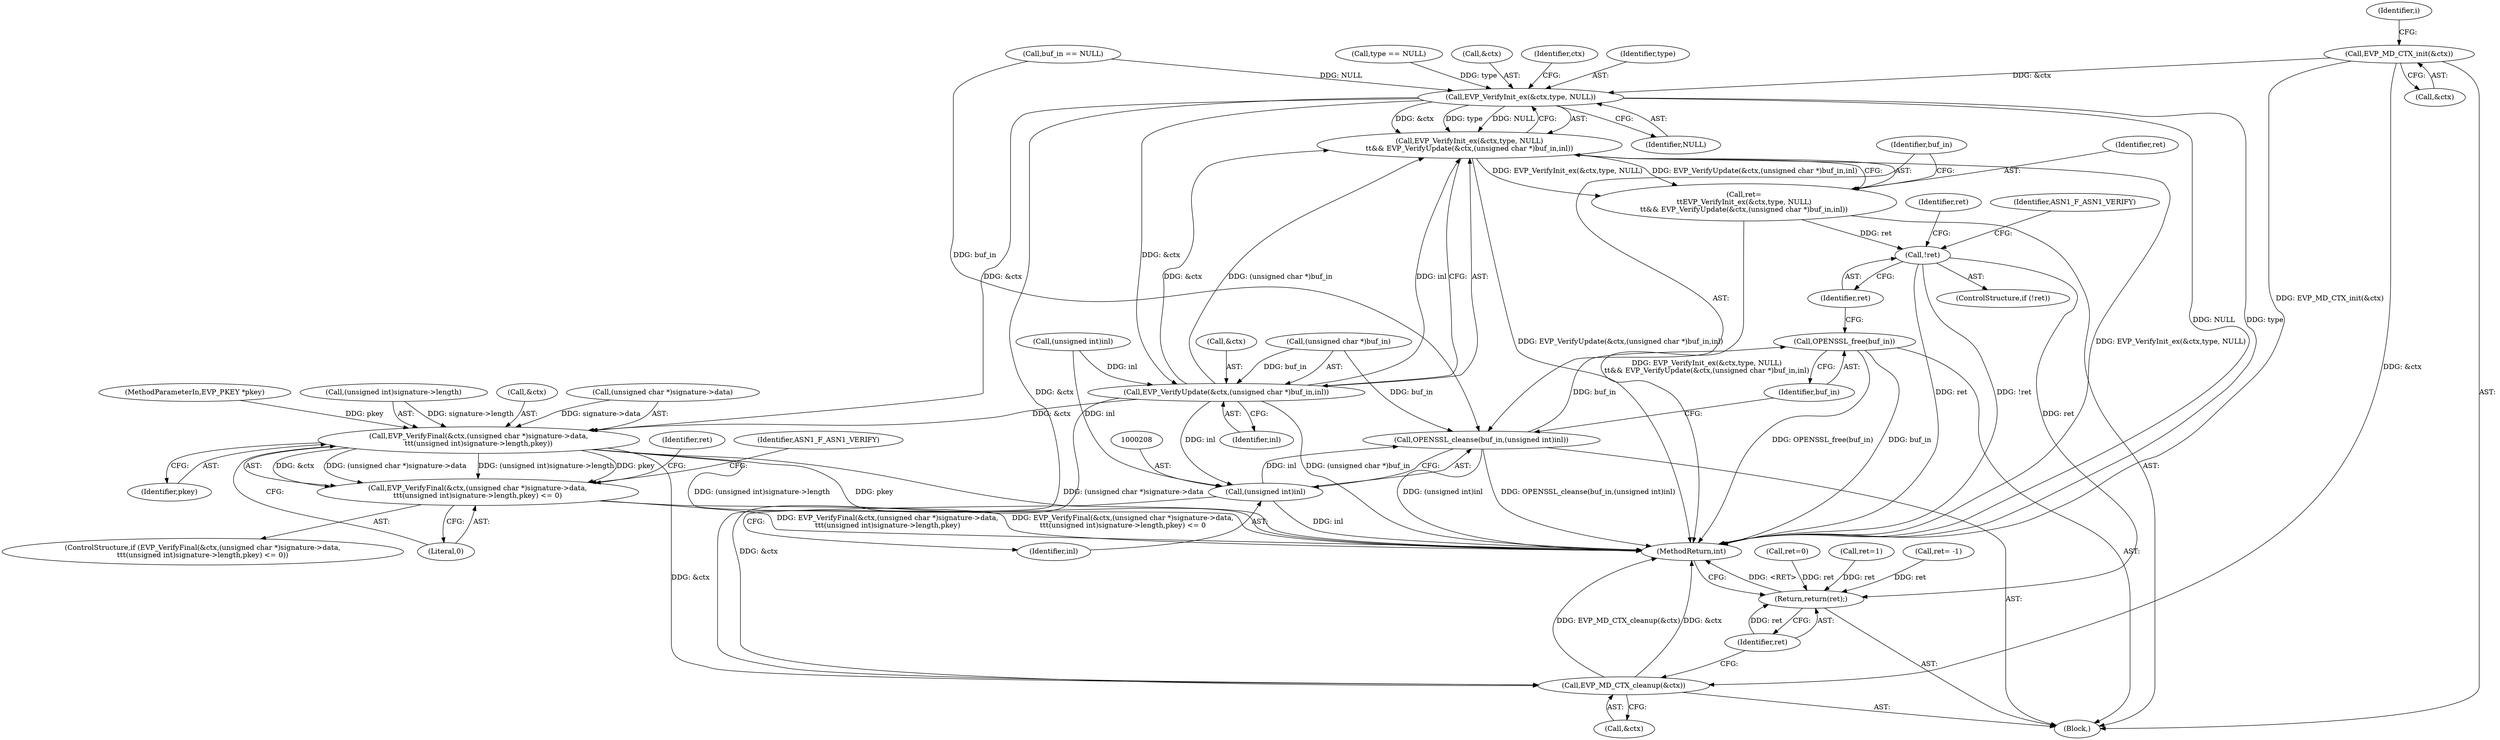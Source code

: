 digraph "0_openssl_684400ce192dac51df3d3e92b61830a6ef90be3e_0@API" {
"1000123" [label="(Call,EVP_MD_CTX_init(&ctx))"];
"1000193" [label="(Call,EVP_VerifyInit_ex(&ctx,type, NULL))"];
"1000192" [label="(Call,EVP_VerifyInit_ex(&ctx,type, NULL)\n\t\t&& EVP_VerifyUpdate(&ctx,(unsigned char *)buf_in,inl))"];
"1000190" [label="(Call,ret=\n\t\tEVP_VerifyInit_ex(&ctx,type, NULL)\n\t\t&& EVP_VerifyUpdate(&ctx,(unsigned char *)buf_in,inl))"];
"1000213" [label="(Call,!ret)"];
"1000256" [label="(Return,return(ret);)"];
"1000198" [label="(Call,EVP_VerifyUpdate(&ctx,(unsigned char *)buf_in,inl))"];
"1000207" [label="(Call,(unsigned int)inl)"];
"1000205" [label="(Call,OPENSSL_cleanse(buf_in,(unsigned int)inl))"];
"1000210" [label="(Call,OPENSSL_free(buf_in))"];
"1000226" [label="(Call,EVP_VerifyFinal(&ctx,(unsigned char *)signature->data,\n\t\t\t(unsigned int)signature->length,pkey))"];
"1000225" [label="(Call,EVP_VerifyFinal(&ctx,(unsigned char *)signature->data,\n\t\t\t(unsigned int)signature->length,pkey) <= 0)"];
"1000253" [label="(Call,EVP_MD_CTX_cleanup(&ctx))"];
"1000204" [label="(Identifier,inl)"];
"1000197" [label="(Identifier,NULL)"];
"1000225" [label="(Call,EVP_VerifyFinal(&ctx,(unsigned char *)signature->data,\n\t\t\t(unsigned int)signature->length,pkey) <= 0)"];
"1000227" [label="(Call,&ctx)"];
"1000138" [label="(Call,type == NULL)"];
"1000191" [label="(Identifier,ret)"];
"1000257" [label="(Identifier,ret)"];
"1000210" [label="(Call,OPENSSL_free(buf_in))"];
"1000217" [label="(Identifier,ASN1_F_ASN1_VERIFY)"];
"1000239" [label="(Identifier,pkey)"];
"1000229" [label="(Call,(unsigned char *)signature->data)"];
"1000254" [label="(Call,&ctx)"];
"1000258" [label="(MethodReturn,int)"];
"1000253" [label="(Call,EVP_MD_CTX_cleanup(&ctx))"];
"1000234" [label="(Call,(unsigned int)signature->length)"];
"1000201" [label="(Call,(unsigned char *)buf_in)"];
"1000193" [label="(Call,EVP_VerifyInit_ex(&ctx,type, NULL))"];
"1000194" [label="(Call,&ctx)"];
"1000245" [label="(Call,ret=0)"];
"1000198" [label="(Call,EVP_VerifyUpdate(&ctx,(unsigned char *)buf_in,inl))"];
"1000123" [label="(Call,EVP_MD_CTX_init(&ctx))"];
"1000127" [label="(Identifier,i)"];
"1000224" [label="(ControlStructure,if (EVP_VerifyFinal(&ctx,(unsigned char *)signature->data,\n\t\t\t(unsigned int)signature->length,pkey) <= 0))"];
"1000250" [label="(Identifier,ret)"];
"1000200" [label="(Identifier,ctx)"];
"1000214" [label="(Identifier,ret)"];
"1000209" [label="(Identifier,inl)"];
"1000190" [label="(Call,ret=\n\t\tEVP_VerifyInit_ex(&ctx,type, NULL)\n\t\t&& EVP_VerifyUpdate(&ctx,(unsigned char *)buf_in,inl))"];
"1000249" [label="(Call,ret=1)"];
"1000207" [label="(Call,(unsigned int)inl)"];
"1000221" [label="(Identifier,ret)"];
"1000205" [label="(Call,OPENSSL_cleanse(buf_in,(unsigned int)inl))"];
"1000240" [label="(Literal,0)"];
"1000124" [label="(Call,&ctx)"];
"1000199" [label="(Call,&ctx)"];
"1000192" [label="(Call,EVP_VerifyInit_ex(&ctx,type, NULL)\n\t\t&& EVP_VerifyUpdate(&ctx,(unsigned char *)buf_in,inl))"];
"1000211" [label="(Identifier,buf_in)"];
"1000226" [label="(Call,EVP_VerifyFinal(&ctx,(unsigned char *)signature->data,\n\t\t\t(unsigned int)signature->length,pkey))"];
"1000256" [label="(Return,return(ret);)"];
"1000117" [label="(Call,ret= -1)"];
"1000108" [label="(Block,)"];
"1000206" [label="(Identifier,buf_in)"];
"1000171" [label="(Call,(unsigned int)inl)"];
"1000243" [label="(Identifier,ASN1_F_ASN1_VERIFY)"];
"1000175" [label="(Call,buf_in == NULL)"];
"1000213" [label="(Call,!ret)"];
"1000107" [label="(MethodParameterIn,EVP_PKEY *pkey)"];
"1000212" [label="(ControlStructure,if (!ret))"];
"1000196" [label="(Identifier,type)"];
"1000123" -> "1000108"  [label="AST: "];
"1000123" -> "1000124"  [label="CFG: "];
"1000124" -> "1000123"  [label="AST: "];
"1000127" -> "1000123"  [label="CFG: "];
"1000123" -> "1000258"  [label="DDG: EVP_MD_CTX_init(&ctx)"];
"1000123" -> "1000193"  [label="DDG: &ctx"];
"1000123" -> "1000253"  [label="DDG: &ctx"];
"1000193" -> "1000192"  [label="AST: "];
"1000193" -> "1000197"  [label="CFG: "];
"1000194" -> "1000193"  [label="AST: "];
"1000196" -> "1000193"  [label="AST: "];
"1000197" -> "1000193"  [label="AST: "];
"1000200" -> "1000193"  [label="CFG: "];
"1000192" -> "1000193"  [label="CFG: "];
"1000193" -> "1000258"  [label="DDG: NULL"];
"1000193" -> "1000258"  [label="DDG: type"];
"1000193" -> "1000192"  [label="DDG: &ctx"];
"1000193" -> "1000192"  [label="DDG: type"];
"1000193" -> "1000192"  [label="DDG: NULL"];
"1000138" -> "1000193"  [label="DDG: type"];
"1000175" -> "1000193"  [label="DDG: NULL"];
"1000193" -> "1000198"  [label="DDG: &ctx"];
"1000193" -> "1000226"  [label="DDG: &ctx"];
"1000193" -> "1000253"  [label="DDG: &ctx"];
"1000192" -> "1000190"  [label="AST: "];
"1000192" -> "1000198"  [label="CFG: "];
"1000198" -> "1000192"  [label="AST: "];
"1000190" -> "1000192"  [label="CFG: "];
"1000192" -> "1000258"  [label="DDG: EVP_VerifyInit_ex(&ctx,type, NULL)"];
"1000192" -> "1000258"  [label="DDG: EVP_VerifyUpdate(&ctx,(unsigned char *)buf_in,inl)"];
"1000192" -> "1000190"  [label="DDG: EVP_VerifyInit_ex(&ctx,type, NULL)"];
"1000192" -> "1000190"  [label="DDG: EVP_VerifyUpdate(&ctx,(unsigned char *)buf_in,inl)"];
"1000198" -> "1000192"  [label="DDG: &ctx"];
"1000198" -> "1000192"  [label="DDG: (unsigned char *)buf_in"];
"1000198" -> "1000192"  [label="DDG: inl"];
"1000190" -> "1000108"  [label="AST: "];
"1000191" -> "1000190"  [label="AST: "];
"1000206" -> "1000190"  [label="CFG: "];
"1000190" -> "1000258"  [label="DDG: EVP_VerifyInit_ex(&ctx,type, NULL)\n\t\t&& EVP_VerifyUpdate(&ctx,(unsigned char *)buf_in,inl)"];
"1000190" -> "1000213"  [label="DDG: ret"];
"1000213" -> "1000212"  [label="AST: "];
"1000213" -> "1000214"  [label="CFG: "];
"1000214" -> "1000213"  [label="AST: "];
"1000217" -> "1000213"  [label="CFG: "];
"1000221" -> "1000213"  [label="CFG: "];
"1000213" -> "1000258"  [label="DDG: ret"];
"1000213" -> "1000258"  [label="DDG: !ret"];
"1000213" -> "1000256"  [label="DDG: ret"];
"1000256" -> "1000108"  [label="AST: "];
"1000256" -> "1000257"  [label="CFG: "];
"1000257" -> "1000256"  [label="AST: "];
"1000258" -> "1000256"  [label="CFG: "];
"1000256" -> "1000258"  [label="DDG: <RET>"];
"1000257" -> "1000256"  [label="DDG: ret"];
"1000117" -> "1000256"  [label="DDG: ret"];
"1000249" -> "1000256"  [label="DDG: ret"];
"1000245" -> "1000256"  [label="DDG: ret"];
"1000198" -> "1000204"  [label="CFG: "];
"1000199" -> "1000198"  [label="AST: "];
"1000201" -> "1000198"  [label="AST: "];
"1000204" -> "1000198"  [label="AST: "];
"1000198" -> "1000258"  [label="DDG: (unsigned char *)buf_in"];
"1000201" -> "1000198"  [label="DDG: buf_in"];
"1000171" -> "1000198"  [label="DDG: inl"];
"1000198" -> "1000207"  [label="DDG: inl"];
"1000198" -> "1000226"  [label="DDG: &ctx"];
"1000198" -> "1000253"  [label="DDG: &ctx"];
"1000207" -> "1000205"  [label="AST: "];
"1000207" -> "1000209"  [label="CFG: "];
"1000208" -> "1000207"  [label="AST: "];
"1000209" -> "1000207"  [label="AST: "];
"1000205" -> "1000207"  [label="CFG: "];
"1000207" -> "1000258"  [label="DDG: inl"];
"1000207" -> "1000205"  [label="DDG: inl"];
"1000171" -> "1000207"  [label="DDG: inl"];
"1000205" -> "1000108"  [label="AST: "];
"1000206" -> "1000205"  [label="AST: "];
"1000211" -> "1000205"  [label="CFG: "];
"1000205" -> "1000258"  [label="DDG: (unsigned int)inl"];
"1000205" -> "1000258"  [label="DDG: OPENSSL_cleanse(buf_in,(unsigned int)inl)"];
"1000201" -> "1000205"  [label="DDG: buf_in"];
"1000175" -> "1000205"  [label="DDG: buf_in"];
"1000205" -> "1000210"  [label="DDG: buf_in"];
"1000210" -> "1000108"  [label="AST: "];
"1000210" -> "1000211"  [label="CFG: "];
"1000211" -> "1000210"  [label="AST: "];
"1000214" -> "1000210"  [label="CFG: "];
"1000210" -> "1000258"  [label="DDG: OPENSSL_free(buf_in)"];
"1000210" -> "1000258"  [label="DDG: buf_in"];
"1000226" -> "1000225"  [label="AST: "];
"1000226" -> "1000239"  [label="CFG: "];
"1000227" -> "1000226"  [label="AST: "];
"1000229" -> "1000226"  [label="AST: "];
"1000234" -> "1000226"  [label="AST: "];
"1000239" -> "1000226"  [label="AST: "];
"1000240" -> "1000226"  [label="CFG: "];
"1000226" -> "1000258"  [label="DDG: pkey"];
"1000226" -> "1000258"  [label="DDG: (unsigned char *)signature->data"];
"1000226" -> "1000258"  [label="DDG: (unsigned int)signature->length"];
"1000226" -> "1000225"  [label="DDG: &ctx"];
"1000226" -> "1000225"  [label="DDG: (unsigned char *)signature->data"];
"1000226" -> "1000225"  [label="DDG: (unsigned int)signature->length"];
"1000226" -> "1000225"  [label="DDG: pkey"];
"1000229" -> "1000226"  [label="DDG: signature->data"];
"1000234" -> "1000226"  [label="DDG: signature->length"];
"1000107" -> "1000226"  [label="DDG: pkey"];
"1000226" -> "1000253"  [label="DDG: &ctx"];
"1000225" -> "1000224"  [label="AST: "];
"1000225" -> "1000240"  [label="CFG: "];
"1000240" -> "1000225"  [label="AST: "];
"1000243" -> "1000225"  [label="CFG: "];
"1000250" -> "1000225"  [label="CFG: "];
"1000225" -> "1000258"  [label="DDG: EVP_VerifyFinal(&ctx,(unsigned char *)signature->data,\n\t\t\t(unsigned int)signature->length,pkey) <= 0"];
"1000225" -> "1000258"  [label="DDG: EVP_VerifyFinal(&ctx,(unsigned char *)signature->data,\n\t\t\t(unsigned int)signature->length,pkey)"];
"1000253" -> "1000108"  [label="AST: "];
"1000253" -> "1000254"  [label="CFG: "];
"1000254" -> "1000253"  [label="AST: "];
"1000257" -> "1000253"  [label="CFG: "];
"1000253" -> "1000258"  [label="DDG: EVP_MD_CTX_cleanup(&ctx)"];
"1000253" -> "1000258"  [label="DDG: &ctx"];
}
